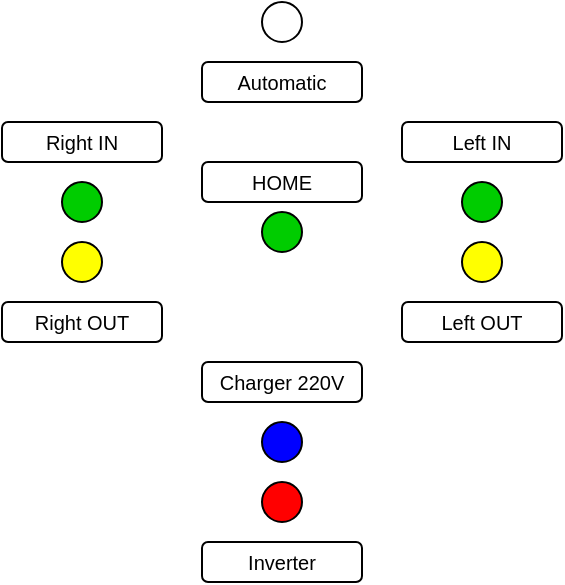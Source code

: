 <mxfile version="14.1.8" type="device"><diagram id="1ntrTm1ofHnGXxOcQJSD" name="Página-1"><mxGraphModel dx="813" dy="466" grid="1" gridSize="3.937" guides="1" tooltips="1" connect="1" arrows="1" fold="1" page="1" pageScale="1" pageWidth="291" pageHeight="413" math="0" shadow="0"><root><mxCell id="0"/><mxCell id="1" parent="0"/><mxCell id="XGGjg2TyuLQywbgpfpNf-1" value="" style="ellipse;whiteSpace=wrap;html=1;aspect=fixed;strokeColor=#000000;fillColor=#FF0000;fontSize=10;" parent="1" vertex="1"><mxGeometry x="136" y="250" width="20" height="20" as="geometry"/></mxCell><mxCell id="XGGjg2TyuLQywbgpfpNf-2" value="" style="ellipse;whiteSpace=wrap;html=1;aspect=fixed;strokeColor=#000000;fillColor=#00CC00;fontSize=10;" parent="1" vertex="1"><mxGeometry x="236" y="100" width="20" height="20" as="geometry"/></mxCell><mxCell id="XGGjg2TyuLQywbgpfpNf-3" value="" style="ellipse;whiteSpace=wrap;html=1;aspect=fixed;strokeColor=#000000;fillColor=#FFFF00;fontSize=10;" parent="1" vertex="1"><mxGeometry x="236" y="130" width="20" height="20" as="geometry"/></mxCell><mxCell id="XGGjg2TyuLQywbgpfpNf-4" value="" style="ellipse;whiteSpace=wrap;html=1;aspect=fixed;strokeColor=#000000;fillColor=#0000FF;fontSize=10;" parent="1" vertex="1"><mxGeometry x="136" y="220" width="20" height="20" as="geometry"/></mxCell><mxCell id="XGGjg2TyuLQywbgpfpNf-5" value="" style="ellipse;whiteSpace=wrap;html=1;aspect=fixed;strokeColor=#000000;fillColor=#FFFFFF;fontSize=10;" parent="1" vertex="1"><mxGeometry x="136" y="10" width="20" height="20" as="geometry"/></mxCell><mxCell id="XGGjg2TyuLQywbgpfpNf-6" value="" style="ellipse;whiteSpace=wrap;html=1;aspect=fixed;strokeColor=#000000;fillColor=#00CC00;fontSize=10;" parent="1" vertex="1"><mxGeometry x="36" y="100" width="20" height="20" as="geometry"/></mxCell><mxCell id="XGGjg2TyuLQywbgpfpNf-7" value="" style="ellipse;whiteSpace=wrap;html=1;aspect=fixed;strokeColor=#000000;fillColor=#FFFF00;fontSize=10;" parent="1" vertex="1"><mxGeometry x="36" y="130" width="20" height="20" as="geometry"/></mxCell><mxCell id="XGGjg2TyuLQywbgpfpNf-8" value="" style="ellipse;whiteSpace=wrap;html=1;aspect=fixed;strokeColor=#000000;fillColor=#00CC00;fontSize=10;" parent="1" vertex="1"><mxGeometry x="136" y="115" width="20" height="20" as="geometry"/></mxCell><mxCell id="XGGjg2TyuLQywbgpfpNf-11" value="Charger 220V" style="rounded=1;whiteSpace=wrap;html=1;strokeColor=#000000;fillColor=#FFFFFF;fontColor=#000000;fontSize=10;" parent="1" vertex="1"><mxGeometry x="106" y="190" width="80" height="20" as="geometry"/></mxCell><mxCell id="XGGjg2TyuLQywbgpfpNf-12" value="Automatic" style="rounded=1;whiteSpace=wrap;html=1;strokeColor=#000000;fillColor=#FFFFFF;fontColor=#000000;fontSize=10;" parent="1" vertex="1"><mxGeometry x="106" y="40" width="80" height="20" as="geometry"/></mxCell><mxCell id="XGGjg2TyuLQywbgpfpNf-14" value="Right IN" style="rounded=1;whiteSpace=wrap;html=1;strokeColor=#000000;fillColor=#FFFFFF;fontColor=#000000;fontSize=10;" parent="1" vertex="1"><mxGeometry x="6" y="70" width="80" height="20" as="geometry"/></mxCell><mxCell id="XGGjg2TyuLQywbgpfpNf-15" value="Inverter" style="rounded=1;whiteSpace=wrap;html=1;strokeColor=#000000;fillColor=#FFFFFF;fontColor=#000000;fontSize=10;" parent="1" vertex="1"><mxGeometry x="106" y="280" width="80" height="20" as="geometry"/></mxCell><mxCell id="XGGjg2TyuLQywbgpfpNf-16" value="Right OUT" style="rounded=1;whiteSpace=wrap;html=1;strokeColor=#000000;fillColor=#FFFFFF;fontColor=#000000;fontSize=10;" parent="1" vertex="1"><mxGeometry x="6" y="160" width="80" height="20" as="geometry"/></mxCell><mxCell id="XGGjg2TyuLQywbgpfpNf-17" value="Left IN" style="rounded=1;whiteSpace=wrap;html=1;strokeColor=#000000;fillColor=#FFFFFF;fontColor=#000000;fontSize=10;" parent="1" vertex="1"><mxGeometry x="206" y="70" width="80" height="20" as="geometry"/></mxCell><mxCell id="XGGjg2TyuLQywbgpfpNf-18" value="Left OUT" style="rounded=1;whiteSpace=wrap;html=1;strokeColor=#000000;fillColor=#FFFFFF;fontColor=#000000;fontSize=10;" parent="1" vertex="1"><mxGeometry x="206" y="160" width="80" height="20" as="geometry"/></mxCell><mxCell id="XGGjg2TyuLQywbgpfpNf-19" value="HOME" style="rounded=1;whiteSpace=wrap;html=1;strokeColor=#000000;fillColor=#FFFFFF;fontColor=#000000;fontSize=10;" parent="1" vertex="1"><mxGeometry x="106" y="90" width="80" height="20" as="geometry"/></mxCell></root></mxGraphModel></diagram></mxfile>